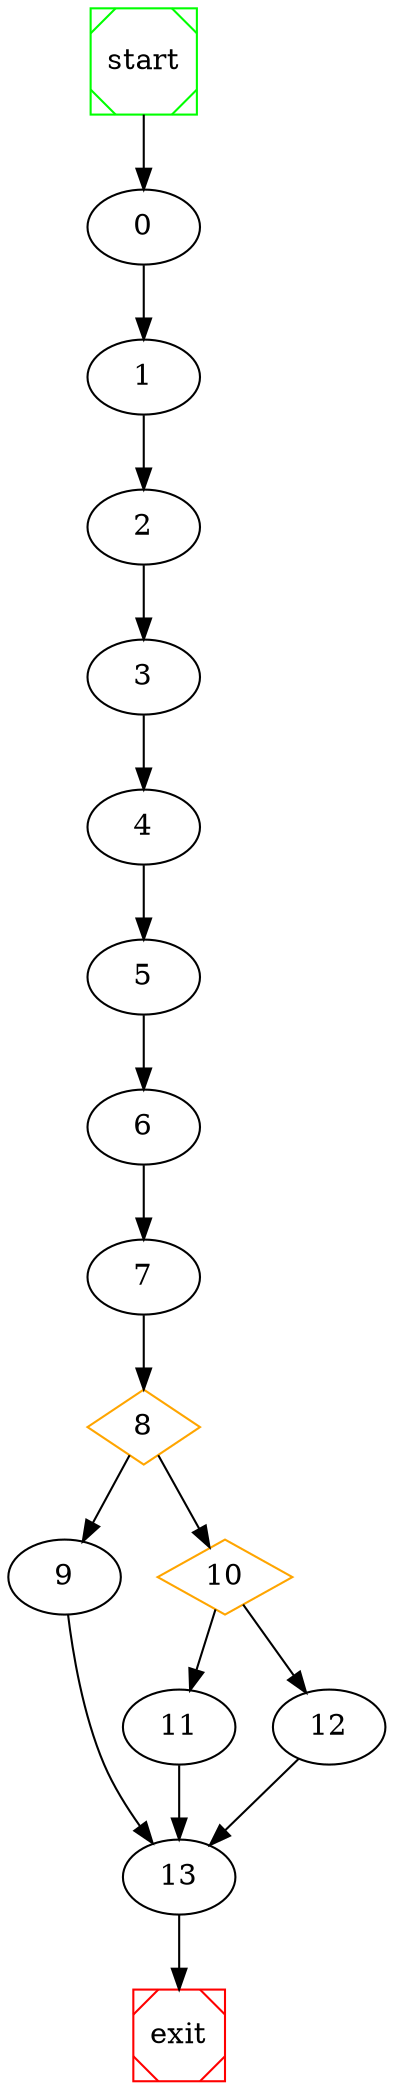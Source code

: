 # dot file created at runtime

digraph G {
	start -> 0;
	0 -> 1 ;
	1 -> 2 ;
	2 -> 3 ;
	3 -> 4 ;
	4 -> 5 ;
	5 -> 6 ;
	6 -> 7 ;
	8 [shape=diamond, color=orange] ;
	8 -> 9 ;
	10 [shape=diamond, color=orange] ;
	8 -> 10 ;
	10 -> 11 ;
	10 -> 12 ;
	7 -> 8 ;
	11 -> 13 ;
	9 -> 13 ;
	12 -> 13 ;
	13 -> exit;

	start [shape=Msquare, color=green];
	exit [shape=Msquare, color=red];
}